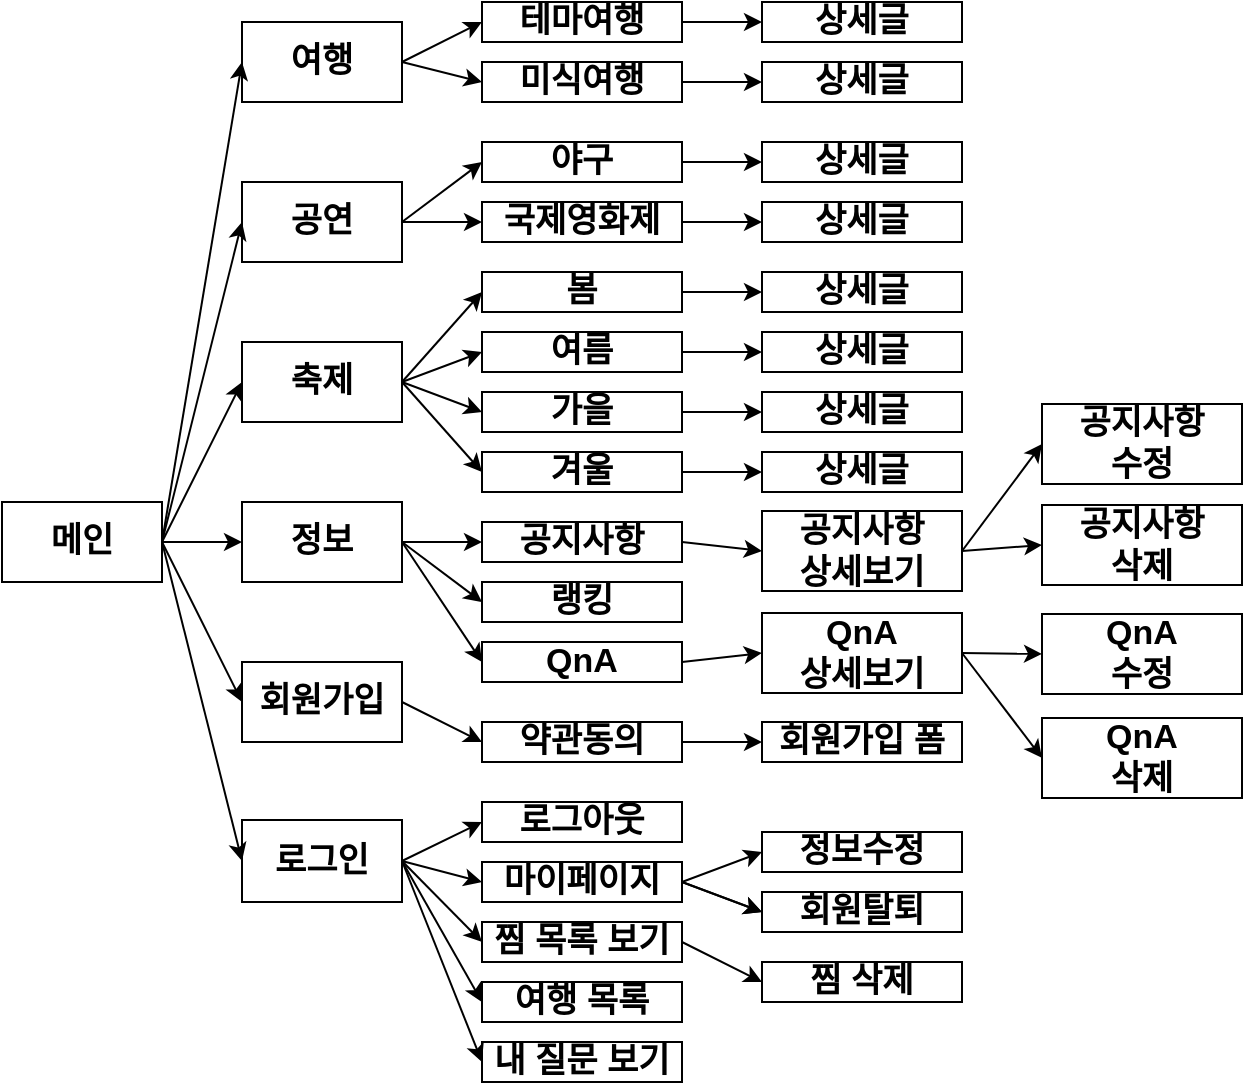 <mxfile version="21.3.2" type="device">
  <diagram name="페이지-1" id="47U-zDqAGhgLgEiXlFbR">
    <mxGraphModel dx="766" dy="786" grid="1" gridSize="10" guides="1" tooltips="1" connect="1" arrows="1" fold="1" page="1" pageScale="1" pageWidth="827" pageHeight="1169" math="0" shadow="0">
      <root>
        <mxCell id="0" />
        <mxCell id="1" parent="0" />
        <mxCell id="AufjUExqf9f4BOPJb4kG-1" value="메인" style="rounded=0;whiteSpace=wrap;html=1;fontSize=17;fontStyle=1" vertex="1" parent="1">
          <mxGeometry y="360" width="80" height="40" as="geometry" />
        </mxCell>
        <mxCell id="AufjUExqf9f4BOPJb4kG-2" value="정보" style="rounded=0;whiteSpace=wrap;html=1;fontSize=17;fontStyle=1" vertex="1" parent="1">
          <mxGeometry x="120" y="360" width="80" height="40" as="geometry" />
        </mxCell>
        <mxCell id="AufjUExqf9f4BOPJb4kG-3" value="축제" style="rounded=0;whiteSpace=wrap;html=1;fontSize=17;fontStyle=1" vertex="1" parent="1">
          <mxGeometry x="120" y="280" width="80" height="40" as="geometry" />
        </mxCell>
        <mxCell id="AufjUExqf9f4BOPJb4kG-4" value="공연" style="rounded=0;whiteSpace=wrap;html=1;fontSize=17;fontStyle=1" vertex="1" parent="1">
          <mxGeometry x="120" y="200" width="80" height="40" as="geometry" />
        </mxCell>
        <mxCell id="AufjUExqf9f4BOPJb4kG-5" value="회원가입" style="rounded=0;whiteSpace=wrap;html=1;fontSize=17;fontStyle=1" vertex="1" parent="1">
          <mxGeometry x="120" y="440" width="80" height="40" as="geometry" />
        </mxCell>
        <mxCell id="AufjUExqf9f4BOPJb4kG-6" value="여행" style="rounded=0;whiteSpace=wrap;html=1;fontSize=17;fontStyle=1" vertex="1" parent="1">
          <mxGeometry x="120" y="120" width="80" height="40" as="geometry" />
        </mxCell>
        <mxCell id="AufjUExqf9f4BOPJb4kG-7" value="" style="endArrow=classic;html=1;rounded=0;exitX=1;exitY=0.5;exitDx=0;exitDy=0;entryX=0;entryY=0.5;entryDx=0;entryDy=0;" edge="1" parent="1" source="AufjUExqf9f4BOPJb4kG-1" target="AufjUExqf9f4BOPJb4kG-6">
          <mxGeometry width="50" height="50" relative="1" as="geometry">
            <mxPoint x="290" y="430" as="sourcePoint" />
            <mxPoint x="340" y="380" as="targetPoint" />
          </mxGeometry>
        </mxCell>
        <mxCell id="AufjUExqf9f4BOPJb4kG-8" value="" style="endArrow=classic;html=1;rounded=0;entryX=0;entryY=0.5;entryDx=0;entryDy=0;exitX=1;exitY=0.5;exitDx=0;exitDy=0;" edge="1" parent="1" source="AufjUExqf9f4BOPJb4kG-1" target="AufjUExqf9f4BOPJb4kG-4">
          <mxGeometry width="50" height="50" relative="1" as="geometry">
            <mxPoint x="350" y="370" as="sourcePoint" />
            <mxPoint x="130" y="270" as="targetPoint" />
          </mxGeometry>
        </mxCell>
        <mxCell id="AufjUExqf9f4BOPJb4kG-9" value="" style="endArrow=classic;html=1;rounded=0;entryX=0;entryY=0.5;entryDx=0;entryDy=0;exitX=1;exitY=0.5;exitDx=0;exitDy=0;" edge="1" parent="1" source="AufjUExqf9f4BOPJb4kG-1" target="AufjUExqf9f4BOPJb4kG-3">
          <mxGeometry width="50" height="50" relative="1" as="geometry">
            <mxPoint x="430" y="430" as="sourcePoint" />
            <mxPoint x="130" y="330" as="targetPoint" />
          </mxGeometry>
        </mxCell>
        <mxCell id="AufjUExqf9f4BOPJb4kG-10" value="" style="endArrow=classic;html=1;rounded=0;entryX=0;entryY=0.5;entryDx=0;entryDy=0;exitX=1;exitY=0.5;exitDx=0;exitDy=0;" edge="1" parent="1" source="AufjUExqf9f4BOPJb4kG-1" target="AufjUExqf9f4BOPJb4kG-2">
          <mxGeometry width="50" height="50" relative="1" as="geometry">
            <mxPoint x="390" y="440" as="sourcePoint" />
            <mxPoint x="140" y="340" as="targetPoint" />
          </mxGeometry>
        </mxCell>
        <mxCell id="AufjUExqf9f4BOPJb4kG-11" value="" style="endArrow=classic;html=1;rounded=0;entryX=0;entryY=0.5;entryDx=0;entryDy=0;exitX=1;exitY=0.5;exitDx=0;exitDy=0;" edge="1" parent="1" source="AufjUExqf9f4BOPJb4kG-1" target="AufjUExqf9f4BOPJb4kG-5">
          <mxGeometry width="50" height="50" relative="1" as="geometry">
            <mxPoint x="310" y="420" as="sourcePoint" />
            <mxPoint x="150" y="350" as="targetPoint" />
          </mxGeometry>
        </mxCell>
        <mxCell id="AufjUExqf9f4BOPJb4kG-12" value="테마여행" style="rounded=0;whiteSpace=wrap;html=1;fontSize=17;fontStyle=1" vertex="1" parent="1">
          <mxGeometry x="240" y="110" width="100" height="20" as="geometry" />
        </mxCell>
        <mxCell id="AufjUExqf9f4BOPJb4kG-14" value="미식여행" style="rounded=0;whiteSpace=wrap;html=1;fontSize=17;fontStyle=1" vertex="1" parent="1">
          <mxGeometry x="240" y="140" width="100" height="20" as="geometry" />
        </mxCell>
        <mxCell id="AufjUExqf9f4BOPJb4kG-16" value="야구" style="rounded=0;whiteSpace=wrap;html=1;fontSize=17;fontStyle=1" vertex="1" parent="1">
          <mxGeometry x="240" y="180" width="100" height="20" as="geometry" />
        </mxCell>
        <mxCell id="AufjUExqf9f4BOPJb4kG-17" value="국제영화제" style="rounded=0;whiteSpace=wrap;html=1;fontSize=17;fontStyle=1" vertex="1" parent="1">
          <mxGeometry x="240" y="210" width="100" height="20" as="geometry" />
        </mxCell>
        <mxCell id="AufjUExqf9f4BOPJb4kG-18" value="봄" style="rounded=0;whiteSpace=wrap;html=1;fontSize=17;fontStyle=1" vertex="1" parent="1">
          <mxGeometry x="240" y="245" width="100" height="20" as="geometry" />
        </mxCell>
        <mxCell id="AufjUExqf9f4BOPJb4kG-19" value="여름" style="rounded=0;whiteSpace=wrap;html=1;fontSize=17;fontStyle=1" vertex="1" parent="1">
          <mxGeometry x="240" y="275" width="100" height="20" as="geometry" />
        </mxCell>
        <mxCell id="AufjUExqf9f4BOPJb4kG-21" value="공지사항" style="rounded=0;whiteSpace=wrap;html=1;fontSize=17;fontStyle=1" vertex="1" parent="1">
          <mxGeometry x="240" y="370" width="100" height="20" as="geometry" />
        </mxCell>
        <mxCell id="AufjUExqf9f4BOPJb4kG-22" value="랭킹" style="rounded=0;whiteSpace=wrap;html=1;fontSize=17;fontStyle=1" vertex="1" parent="1">
          <mxGeometry x="240" y="400" width="100" height="20" as="geometry" />
        </mxCell>
        <mxCell id="AufjUExqf9f4BOPJb4kG-23" value="약관동의" style="rounded=0;whiteSpace=wrap;html=1;fontSize=17;fontStyle=1" vertex="1" parent="1">
          <mxGeometry x="240" y="470" width="100" height="20" as="geometry" />
        </mxCell>
        <mxCell id="AufjUExqf9f4BOPJb4kG-24" value="로그인" style="rounded=0;whiteSpace=wrap;html=1;fontSize=17;fontStyle=1" vertex="1" parent="1">
          <mxGeometry x="120" y="519" width="80" height="41" as="geometry" />
        </mxCell>
        <mxCell id="AufjUExqf9f4BOPJb4kG-25" value="가을" style="rounded=0;whiteSpace=wrap;html=1;fontSize=17;fontStyle=1" vertex="1" parent="1">
          <mxGeometry x="240" y="305" width="100" height="20" as="geometry" />
        </mxCell>
        <mxCell id="AufjUExqf9f4BOPJb4kG-26" value="겨울" style="rounded=0;whiteSpace=wrap;html=1;fontSize=17;fontStyle=1" vertex="1" parent="1">
          <mxGeometry x="240" y="335" width="100" height="20" as="geometry" />
        </mxCell>
        <mxCell id="AufjUExqf9f4BOPJb4kG-27" value="QnA" style="rounded=0;whiteSpace=wrap;html=1;fontSize=17;fontStyle=1" vertex="1" parent="1">
          <mxGeometry x="240" y="430" width="100" height="20" as="geometry" />
        </mxCell>
        <mxCell id="AufjUExqf9f4BOPJb4kG-28" value="로그아웃" style="rounded=0;whiteSpace=wrap;html=1;fontSize=17;fontStyle=1" vertex="1" parent="1">
          <mxGeometry x="240" y="510" width="100" height="20" as="geometry" />
        </mxCell>
        <mxCell id="AufjUExqf9f4BOPJb4kG-29" value="마이페이지" style="rounded=0;whiteSpace=wrap;html=1;fontSize=17;fontStyle=1" vertex="1" parent="1">
          <mxGeometry x="240" y="540" width="100" height="20" as="geometry" />
        </mxCell>
        <mxCell id="AufjUExqf9f4BOPJb4kG-30" value="찜 목록 보기" style="rounded=0;whiteSpace=wrap;html=1;fontSize=17;fontStyle=1" vertex="1" parent="1">
          <mxGeometry x="240" y="570" width="100" height="20" as="geometry" />
        </mxCell>
        <mxCell id="AufjUExqf9f4BOPJb4kG-31" value="여행 목록" style="rounded=0;whiteSpace=wrap;html=1;fontSize=17;fontStyle=1" vertex="1" parent="1">
          <mxGeometry x="240" y="600" width="100" height="20" as="geometry" />
        </mxCell>
        <mxCell id="AufjUExqf9f4BOPJb4kG-32" value="내 질문 보기" style="rounded=0;whiteSpace=wrap;html=1;fontSize=17;fontStyle=1" vertex="1" parent="1">
          <mxGeometry x="240" y="630" width="100" height="20" as="geometry" />
        </mxCell>
        <mxCell id="AufjUExqf9f4BOPJb4kG-33" value="회원탈퇴" style="rounded=0;whiteSpace=wrap;html=1;fontSize=17;fontStyle=1" vertex="1" parent="1">
          <mxGeometry x="380" y="555" width="100" height="20" as="geometry" />
        </mxCell>
        <mxCell id="AufjUExqf9f4BOPJb4kG-34" value="정보수정" style="rounded=0;whiteSpace=wrap;html=1;fontSize=17;fontStyle=1" vertex="1" parent="1">
          <mxGeometry x="380" y="525" width="100" height="20" as="geometry" />
        </mxCell>
        <mxCell id="AufjUExqf9f4BOPJb4kG-37" value="" style="endArrow=classic;html=1;rounded=0;exitX=1;exitY=0.5;exitDx=0;exitDy=0;entryX=0;entryY=0.5;entryDx=0;entryDy=0;" edge="1" parent="1" source="AufjUExqf9f4BOPJb4kG-6" target="AufjUExqf9f4BOPJb4kG-12">
          <mxGeometry width="50" height="50" relative="1" as="geometry">
            <mxPoint x="300" y="350" as="sourcePoint" />
            <mxPoint x="350" y="300" as="targetPoint" />
          </mxGeometry>
        </mxCell>
        <mxCell id="AufjUExqf9f4BOPJb4kG-38" value="" style="endArrow=classic;html=1;rounded=0;exitX=1;exitY=0.5;exitDx=0;exitDy=0;entryX=0;entryY=0.5;entryDx=0;entryDy=0;" edge="1" parent="1" source="AufjUExqf9f4BOPJb4kG-6" target="AufjUExqf9f4BOPJb4kG-14">
          <mxGeometry width="50" height="50" relative="1" as="geometry">
            <mxPoint x="210" y="150" as="sourcePoint" />
            <mxPoint x="250" y="130" as="targetPoint" />
          </mxGeometry>
        </mxCell>
        <mxCell id="AufjUExqf9f4BOPJb4kG-39" value="" style="endArrow=classic;html=1;rounded=0;entryX=0;entryY=0.5;entryDx=0;entryDy=0;exitX=1;exitY=0.5;exitDx=0;exitDy=0;" edge="1" parent="1" source="AufjUExqf9f4BOPJb4kG-4" target="AufjUExqf9f4BOPJb4kG-16">
          <mxGeometry width="50" height="50" relative="1" as="geometry">
            <mxPoint x="220" y="220" as="sourcePoint" />
            <mxPoint x="260" y="140" as="targetPoint" />
          </mxGeometry>
        </mxCell>
        <mxCell id="AufjUExqf9f4BOPJb4kG-40" value="" style="endArrow=classic;html=1;rounded=0;entryX=0;entryY=0.5;entryDx=0;entryDy=0;exitX=1;exitY=0.5;exitDx=0;exitDy=0;" edge="1" parent="1" source="AufjUExqf9f4BOPJb4kG-4" target="AufjUExqf9f4BOPJb4kG-17">
          <mxGeometry width="50" height="50" relative="1" as="geometry">
            <mxPoint x="210" y="230" as="sourcePoint" />
            <mxPoint x="250" y="200" as="targetPoint" />
          </mxGeometry>
        </mxCell>
        <mxCell id="AufjUExqf9f4BOPJb4kG-41" value="" style="endArrow=classic;html=1;rounded=0;entryX=0;entryY=0.5;entryDx=0;entryDy=0;exitX=1;exitY=0.5;exitDx=0;exitDy=0;" edge="1" parent="1" source="AufjUExqf9f4BOPJb4kG-3" target="AufjUExqf9f4BOPJb4kG-18">
          <mxGeometry width="50" height="50" relative="1" as="geometry">
            <mxPoint x="220" y="240" as="sourcePoint" />
            <mxPoint x="260" y="210" as="targetPoint" />
          </mxGeometry>
        </mxCell>
        <mxCell id="AufjUExqf9f4BOPJb4kG-42" value="" style="endArrow=classic;html=1;rounded=0;entryX=0;entryY=0.5;entryDx=0;entryDy=0;exitX=1;exitY=0.5;exitDx=0;exitDy=0;" edge="1" parent="1" source="AufjUExqf9f4BOPJb4kG-3" target="AufjUExqf9f4BOPJb4kG-19">
          <mxGeometry width="50" height="50" relative="1" as="geometry">
            <mxPoint x="230" y="250" as="sourcePoint" />
            <mxPoint x="270" y="220" as="targetPoint" />
          </mxGeometry>
        </mxCell>
        <mxCell id="AufjUExqf9f4BOPJb4kG-43" value="" style="endArrow=classic;html=1;rounded=0;entryX=0;entryY=0.5;entryDx=0;entryDy=0;exitX=1;exitY=0.5;exitDx=0;exitDy=0;" edge="1" parent="1" source="AufjUExqf9f4BOPJb4kG-3" target="AufjUExqf9f4BOPJb4kG-25">
          <mxGeometry width="50" height="50" relative="1" as="geometry">
            <mxPoint x="240" y="260" as="sourcePoint" />
            <mxPoint x="280" y="230" as="targetPoint" />
          </mxGeometry>
        </mxCell>
        <mxCell id="AufjUExqf9f4BOPJb4kG-44" value="" style="endArrow=classic;html=1;rounded=0;entryX=0;entryY=0.5;entryDx=0;entryDy=0;exitX=1;exitY=0.5;exitDx=0;exitDy=0;" edge="1" parent="1" source="AufjUExqf9f4BOPJb4kG-3" target="AufjUExqf9f4BOPJb4kG-26">
          <mxGeometry width="50" height="50" relative="1" as="geometry">
            <mxPoint x="250" y="270" as="sourcePoint" />
            <mxPoint x="290" y="240" as="targetPoint" />
          </mxGeometry>
        </mxCell>
        <mxCell id="AufjUExqf9f4BOPJb4kG-45" value="" style="endArrow=classic;html=1;rounded=0;entryX=0;entryY=0.5;entryDx=0;entryDy=0;exitX=1;exitY=0.5;exitDx=0;exitDy=0;" edge="1" parent="1" source="AufjUExqf9f4BOPJb4kG-2" target="AufjUExqf9f4BOPJb4kG-21">
          <mxGeometry width="50" height="50" relative="1" as="geometry">
            <mxPoint x="260" y="280" as="sourcePoint" />
            <mxPoint x="300" y="250" as="targetPoint" />
          </mxGeometry>
        </mxCell>
        <mxCell id="AufjUExqf9f4BOPJb4kG-46" value="" style="endArrow=classic;html=1;rounded=0;entryX=0;entryY=0.5;entryDx=0;entryDy=0;exitX=1;exitY=0.5;exitDx=0;exitDy=0;" edge="1" parent="1" source="AufjUExqf9f4BOPJb4kG-2" target="AufjUExqf9f4BOPJb4kG-22">
          <mxGeometry width="50" height="50" relative="1" as="geometry">
            <mxPoint x="270" y="290" as="sourcePoint" />
            <mxPoint x="310" y="260" as="targetPoint" />
          </mxGeometry>
        </mxCell>
        <mxCell id="AufjUExqf9f4BOPJb4kG-47" value="" style="endArrow=classic;html=1;rounded=0;entryX=0;entryY=0.5;entryDx=0;entryDy=0;exitX=1;exitY=0.5;exitDx=0;exitDy=0;" edge="1" parent="1" source="AufjUExqf9f4BOPJb4kG-2" target="AufjUExqf9f4BOPJb4kG-27">
          <mxGeometry width="50" height="50" relative="1" as="geometry">
            <mxPoint x="280" y="300" as="sourcePoint" />
            <mxPoint x="320" y="270" as="targetPoint" />
          </mxGeometry>
        </mxCell>
        <mxCell id="AufjUExqf9f4BOPJb4kG-48" value="" style="endArrow=classic;html=1;rounded=0;entryX=0;entryY=0.5;entryDx=0;entryDy=0;exitX=1;exitY=0.5;exitDx=0;exitDy=0;" edge="1" parent="1" source="AufjUExqf9f4BOPJb4kG-5" target="AufjUExqf9f4BOPJb4kG-23">
          <mxGeometry width="50" height="50" relative="1" as="geometry">
            <mxPoint x="290" y="310" as="sourcePoint" />
            <mxPoint x="330" y="280" as="targetPoint" />
          </mxGeometry>
        </mxCell>
        <mxCell id="AufjUExqf9f4BOPJb4kG-50" value="" style="endArrow=classic;html=1;rounded=0;entryX=0;entryY=0.5;entryDx=0;entryDy=0;exitX=1;exitY=0.5;exitDx=0;exitDy=0;" edge="1" parent="1" source="AufjUExqf9f4BOPJb4kG-24" target="AufjUExqf9f4BOPJb4kG-28">
          <mxGeometry width="50" height="50" relative="1" as="geometry">
            <mxPoint x="310" y="330" as="sourcePoint" />
            <mxPoint x="350" y="300" as="targetPoint" />
          </mxGeometry>
        </mxCell>
        <mxCell id="AufjUExqf9f4BOPJb4kG-53" value="" style="endArrow=classic;html=1;rounded=0;exitX=1;exitY=0.5;exitDx=0;exitDy=0;entryX=0;entryY=0.5;entryDx=0;entryDy=0;" edge="1" parent="1" source="AufjUExqf9f4BOPJb4kG-23" target="AufjUExqf9f4BOPJb4kG-54">
          <mxGeometry width="50" height="50" relative="1" as="geometry">
            <mxPoint x="350" y="490" as="sourcePoint" />
            <mxPoint x="310" y="620" as="targetPoint" />
          </mxGeometry>
        </mxCell>
        <mxCell id="AufjUExqf9f4BOPJb4kG-54" value="회원가입 폼" style="rounded=0;whiteSpace=wrap;html=1;fontSize=17;fontStyle=1" vertex="1" parent="1">
          <mxGeometry x="380" y="470" width="100" height="20" as="geometry" />
        </mxCell>
        <mxCell id="AufjUExqf9f4BOPJb4kG-56" value="" style="endArrow=classic;html=1;rounded=0;entryX=0;entryY=0.5;entryDx=0;entryDy=0;exitX=1;exitY=0.5;exitDx=0;exitDy=0;" edge="1" parent="1" source="AufjUExqf9f4BOPJb4kG-24" target="AufjUExqf9f4BOPJb4kG-30">
          <mxGeometry width="50" height="50" relative="1" as="geometry">
            <mxPoint x="210" y="470" as="sourcePoint" />
            <mxPoint x="250" y="490" as="targetPoint" />
          </mxGeometry>
        </mxCell>
        <mxCell id="AufjUExqf9f4BOPJb4kG-57" value="" style="endArrow=classic;html=1;rounded=0;entryX=0;entryY=0.5;entryDx=0;entryDy=0;exitX=1;exitY=0.5;exitDx=0;exitDy=0;" edge="1" parent="1" source="AufjUExqf9f4BOPJb4kG-24" target="AufjUExqf9f4BOPJb4kG-29">
          <mxGeometry width="50" height="50" relative="1" as="geometry">
            <mxPoint x="220" y="480" as="sourcePoint" />
            <mxPoint x="260" y="500" as="targetPoint" />
          </mxGeometry>
        </mxCell>
        <mxCell id="AufjUExqf9f4BOPJb4kG-58" value="" style="endArrow=classic;html=1;rounded=0;entryX=0;entryY=0.5;entryDx=0;entryDy=0;exitX=1;exitY=0.5;exitDx=0;exitDy=0;" edge="1" parent="1" source="AufjUExqf9f4BOPJb4kG-24" target="AufjUExqf9f4BOPJb4kG-31">
          <mxGeometry width="50" height="50" relative="1" as="geometry">
            <mxPoint x="230" y="490" as="sourcePoint" />
            <mxPoint x="270" y="510" as="targetPoint" />
          </mxGeometry>
        </mxCell>
        <mxCell id="AufjUExqf9f4BOPJb4kG-59" value="" style="endArrow=classic;html=1;rounded=0;entryX=0;entryY=0.5;entryDx=0;entryDy=0;exitX=1;exitY=0.5;exitDx=0;exitDy=0;" edge="1" parent="1" source="AufjUExqf9f4BOPJb4kG-24" target="AufjUExqf9f4BOPJb4kG-32">
          <mxGeometry width="50" height="50" relative="1" as="geometry">
            <mxPoint x="240" y="500" as="sourcePoint" />
            <mxPoint x="280" y="520" as="targetPoint" />
          </mxGeometry>
        </mxCell>
        <mxCell id="AufjUExqf9f4BOPJb4kG-60" value="" style="endArrow=classic;html=1;rounded=0;entryX=0;entryY=0.5;entryDx=0;entryDy=0;exitX=1;exitY=0.5;exitDx=0;exitDy=0;" edge="1" parent="1" source="AufjUExqf9f4BOPJb4kG-29" target="AufjUExqf9f4BOPJb4kG-34">
          <mxGeometry width="50" height="50" relative="1" as="geometry">
            <mxPoint x="250" y="510" as="sourcePoint" />
            <mxPoint x="290" y="530" as="targetPoint" />
          </mxGeometry>
        </mxCell>
        <mxCell id="AufjUExqf9f4BOPJb4kG-61" value="" style="endArrow=classic;html=1;rounded=0;entryX=0;entryY=0.5;entryDx=0;entryDy=0;exitX=1;exitY=0.5;exitDx=0;exitDy=0;" edge="1" parent="1" source="AufjUExqf9f4BOPJb4kG-29" target="AufjUExqf9f4BOPJb4kG-33">
          <mxGeometry width="50" height="50" relative="1" as="geometry">
            <mxPoint x="260" y="520" as="sourcePoint" />
            <mxPoint x="300" y="540" as="targetPoint" />
          </mxGeometry>
        </mxCell>
        <mxCell id="AufjUExqf9f4BOPJb4kG-62" value="" style="endArrow=classic;html=1;rounded=0;entryX=0;entryY=0.5;entryDx=0;entryDy=0;exitX=1;exitY=0.5;exitDx=0;exitDy=0;" edge="1" parent="1" source="AufjUExqf9f4BOPJb4kG-1" target="AufjUExqf9f4BOPJb4kG-24">
          <mxGeometry width="50" height="50" relative="1" as="geometry">
            <mxPoint x="90" y="390" as="sourcePoint" />
            <mxPoint x="130" y="470" as="targetPoint" />
          </mxGeometry>
        </mxCell>
        <mxCell id="AufjUExqf9f4BOPJb4kG-63" value="공지사항&lt;br&gt;상세보기" style="rounded=0;whiteSpace=wrap;html=1;fontSize=17;fontStyle=1" vertex="1" parent="1">
          <mxGeometry x="380" y="364.5" width="100" height="40" as="geometry" />
        </mxCell>
        <mxCell id="AufjUExqf9f4BOPJb4kG-64" value="QnA&lt;br&gt;상세보기" style="rounded=0;whiteSpace=wrap;html=1;fontSize=17;fontStyle=1" vertex="1" parent="1">
          <mxGeometry x="380" y="415.5" width="100" height="40" as="geometry" />
        </mxCell>
        <mxCell id="AufjUExqf9f4BOPJb4kG-65" value="공지사항&lt;br&gt;수정" style="rounded=0;whiteSpace=wrap;html=1;fontSize=17;fontStyle=1" vertex="1" parent="1">
          <mxGeometry x="520" y="311" width="100" height="40" as="geometry" />
        </mxCell>
        <mxCell id="AufjUExqf9f4BOPJb4kG-66" value="공지사항&lt;br&gt;삭제" style="rounded=0;whiteSpace=wrap;html=1;fontSize=17;fontStyle=1" vertex="1" parent="1">
          <mxGeometry x="520" y="361.5" width="100" height="40" as="geometry" />
        </mxCell>
        <mxCell id="AufjUExqf9f4BOPJb4kG-67" value="QnA&lt;br&gt;수정" style="rounded=0;whiteSpace=wrap;html=1;fontSize=17;fontStyle=1" vertex="1" parent="1">
          <mxGeometry x="520" y="416" width="100" height="40" as="geometry" />
        </mxCell>
        <mxCell id="AufjUExqf9f4BOPJb4kG-68" value="QnA&lt;br&gt;삭제" style="rounded=0;whiteSpace=wrap;html=1;fontSize=17;fontStyle=1" vertex="1" parent="1">
          <mxGeometry x="520" y="468" width="100" height="40" as="geometry" />
        </mxCell>
        <mxCell id="AufjUExqf9f4BOPJb4kG-69" value="" style="endArrow=classic;html=1;rounded=0;entryX=0;entryY=0.5;entryDx=0;entryDy=0;exitX=1;exitY=0.5;exitDx=0;exitDy=0;" edge="1" parent="1" source="AufjUExqf9f4BOPJb4kG-63" target="AufjUExqf9f4BOPJb4kG-65">
          <mxGeometry width="50" height="50" relative="1" as="geometry">
            <mxPoint x="90" y="390" as="sourcePoint" />
            <mxPoint x="130" y="470" as="targetPoint" />
          </mxGeometry>
        </mxCell>
        <mxCell id="AufjUExqf9f4BOPJb4kG-70" value="" style="endArrow=classic;html=1;rounded=0;entryX=0;entryY=0.5;entryDx=0;entryDy=0;exitX=1;exitY=0.5;exitDx=0;exitDy=0;" edge="1" parent="1" source="AufjUExqf9f4BOPJb4kG-64" target="AufjUExqf9f4BOPJb4kG-67">
          <mxGeometry width="50" height="50" relative="1" as="geometry">
            <mxPoint x="490" y="395" as="sourcePoint" />
            <mxPoint x="530" y="341" as="targetPoint" />
          </mxGeometry>
        </mxCell>
        <mxCell id="AufjUExqf9f4BOPJb4kG-71" value="" style="endArrow=classic;html=1;rounded=0;entryX=0;entryY=0.5;entryDx=0;entryDy=0;exitX=1;exitY=0.5;exitDx=0;exitDy=0;" edge="1" parent="1" source="AufjUExqf9f4BOPJb4kG-63" target="AufjUExqf9f4BOPJb4kG-66">
          <mxGeometry width="50" height="50" relative="1" as="geometry">
            <mxPoint x="490" y="446" as="sourcePoint" />
            <mxPoint x="530" y="446" as="targetPoint" />
          </mxGeometry>
        </mxCell>
        <mxCell id="AufjUExqf9f4BOPJb4kG-72" value="" style="endArrow=classic;html=1;rounded=0;entryX=0;entryY=0.5;entryDx=0;entryDy=0;exitX=1;exitY=0.5;exitDx=0;exitDy=0;" edge="1" parent="1" source="AufjUExqf9f4BOPJb4kG-64" target="AufjUExqf9f4BOPJb4kG-68">
          <mxGeometry width="50" height="50" relative="1" as="geometry">
            <mxPoint x="490" y="395" as="sourcePoint" />
            <mxPoint x="530" y="392" as="targetPoint" />
          </mxGeometry>
        </mxCell>
        <mxCell id="AufjUExqf9f4BOPJb4kG-74" value="" style="endArrow=classic;html=1;rounded=0;entryX=0;entryY=0.5;entryDx=0;entryDy=0;exitX=1;exitY=0.5;exitDx=0;exitDy=0;" edge="1" parent="1" source="AufjUExqf9f4BOPJb4kG-21" target="AufjUExqf9f4BOPJb4kG-63">
          <mxGeometry width="50" height="50" relative="1" as="geometry">
            <mxPoint x="500" y="456" as="sourcePoint" />
            <mxPoint x="540" y="508" as="targetPoint" />
          </mxGeometry>
        </mxCell>
        <mxCell id="AufjUExqf9f4BOPJb4kG-75" value="" style="endArrow=classic;html=1;rounded=0;entryX=0;entryY=0.5;entryDx=0;entryDy=0;exitX=1;exitY=0.5;exitDx=0;exitDy=0;" edge="1" parent="1" source="AufjUExqf9f4BOPJb4kG-27" target="AufjUExqf9f4BOPJb4kG-64">
          <mxGeometry width="50" height="50" relative="1" as="geometry">
            <mxPoint x="510" y="466" as="sourcePoint" />
            <mxPoint x="550" y="518" as="targetPoint" />
          </mxGeometry>
        </mxCell>
        <mxCell id="AufjUExqf9f4BOPJb4kG-76" value="찜 삭제" style="rounded=0;whiteSpace=wrap;html=1;fontSize=17;fontStyle=1" vertex="1" parent="1">
          <mxGeometry x="380" y="590" width="100" height="20" as="geometry" />
        </mxCell>
        <mxCell id="AufjUExqf9f4BOPJb4kG-77" value="" style="endArrow=classic;html=1;rounded=0;entryX=0;entryY=0.5;entryDx=0;entryDy=0;exitX=1;exitY=0.5;exitDx=0;exitDy=0;" edge="1" parent="1">
          <mxGeometry width="50" height="50" relative="1" as="geometry">
            <mxPoint x="340" y="550" as="sourcePoint" />
            <mxPoint x="380" y="565" as="targetPoint" />
          </mxGeometry>
        </mxCell>
        <mxCell id="AufjUExqf9f4BOPJb4kG-78" value="" style="endArrow=classic;html=1;rounded=0;exitX=1;exitY=0.5;exitDx=0;exitDy=0;entryX=0;entryY=0.5;entryDx=0;entryDy=0;" edge="1" parent="1" source="AufjUExqf9f4BOPJb4kG-30" target="AufjUExqf9f4BOPJb4kG-76">
          <mxGeometry width="50" height="50" relative="1" as="geometry">
            <mxPoint x="350" y="490" as="sourcePoint" />
            <mxPoint x="390" y="490" as="targetPoint" />
          </mxGeometry>
        </mxCell>
        <mxCell id="AufjUExqf9f4BOPJb4kG-80" value="상세글" style="rounded=0;whiteSpace=wrap;html=1;fontSize=17;fontStyle=1" vertex="1" parent="1">
          <mxGeometry x="380" y="110" width="100" height="20" as="geometry" />
        </mxCell>
        <mxCell id="AufjUExqf9f4BOPJb4kG-81" value="상세글" style="rounded=0;whiteSpace=wrap;html=1;fontSize=17;fontStyle=1" vertex="1" parent="1">
          <mxGeometry x="380" y="140" width="100" height="20" as="geometry" />
        </mxCell>
        <mxCell id="AufjUExqf9f4BOPJb4kG-82" value="상세글" style="rounded=0;whiteSpace=wrap;html=1;fontSize=17;fontStyle=1" vertex="1" parent="1">
          <mxGeometry x="380" y="180" width="100" height="20" as="geometry" />
        </mxCell>
        <mxCell id="AufjUExqf9f4BOPJb4kG-83" value="상세글" style="rounded=0;whiteSpace=wrap;html=1;fontSize=17;fontStyle=1" vertex="1" parent="1">
          <mxGeometry x="380" y="210" width="100" height="20" as="geometry" />
        </mxCell>
        <mxCell id="AufjUExqf9f4BOPJb4kG-84" value="상세글" style="rounded=0;whiteSpace=wrap;html=1;fontSize=17;fontStyle=1" vertex="1" parent="1">
          <mxGeometry x="380" y="245" width="100" height="20" as="geometry" />
        </mxCell>
        <mxCell id="AufjUExqf9f4BOPJb4kG-85" value="상세글" style="rounded=0;whiteSpace=wrap;html=1;fontSize=17;fontStyle=1" vertex="1" parent="1">
          <mxGeometry x="380" y="275" width="100" height="20" as="geometry" />
        </mxCell>
        <mxCell id="AufjUExqf9f4BOPJb4kG-86" value="상세글" style="rounded=0;whiteSpace=wrap;html=1;fontSize=17;fontStyle=1" vertex="1" parent="1">
          <mxGeometry x="380" y="305" width="100" height="20" as="geometry" />
        </mxCell>
        <mxCell id="AufjUExqf9f4BOPJb4kG-87" value="상세글" style="rounded=0;whiteSpace=wrap;html=1;fontSize=17;fontStyle=1" vertex="1" parent="1">
          <mxGeometry x="380" y="335" width="100" height="20" as="geometry" />
        </mxCell>
        <mxCell id="AufjUExqf9f4BOPJb4kG-88" value="" style="endArrow=classic;html=1;rounded=0;entryX=0;entryY=0.5;entryDx=0;entryDy=0;exitX=1;exitY=0.5;exitDx=0;exitDy=0;" edge="1" parent="1" source="AufjUExqf9f4BOPJb4kG-12" target="AufjUExqf9f4BOPJb4kG-80">
          <mxGeometry width="50" height="50" relative="1" as="geometry">
            <mxPoint x="350" y="390" as="sourcePoint" />
            <mxPoint x="390" y="395" as="targetPoint" />
          </mxGeometry>
        </mxCell>
        <mxCell id="AufjUExqf9f4BOPJb4kG-89" value="" style="endArrow=classic;html=1;rounded=0;entryX=0;entryY=0.5;entryDx=0;entryDy=0;exitX=1;exitY=0.5;exitDx=0;exitDy=0;" edge="1" parent="1" source="AufjUExqf9f4BOPJb4kG-14" target="AufjUExqf9f4BOPJb4kG-81">
          <mxGeometry width="50" height="50" relative="1" as="geometry">
            <mxPoint x="350" y="130" as="sourcePoint" />
            <mxPoint x="390" y="130" as="targetPoint" />
          </mxGeometry>
        </mxCell>
        <mxCell id="AufjUExqf9f4BOPJb4kG-90" value="" style="endArrow=classic;html=1;rounded=0;entryX=0;entryY=0.5;entryDx=0;entryDy=0;exitX=1;exitY=0.5;exitDx=0;exitDy=0;" edge="1" parent="1" source="AufjUExqf9f4BOPJb4kG-16" target="AufjUExqf9f4BOPJb4kG-82">
          <mxGeometry width="50" height="50" relative="1" as="geometry">
            <mxPoint x="360" y="140" as="sourcePoint" />
            <mxPoint x="400" y="140" as="targetPoint" />
          </mxGeometry>
        </mxCell>
        <mxCell id="AufjUExqf9f4BOPJb4kG-91" value="" style="endArrow=classic;html=1;rounded=0;entryX=0;entryY=0.5;entryDx=0;entryDy=0;exitX=1;exitY=0.5;exitDx=0;exitDy=0;" edge="1" parent="1" source="AufjUExqf9f4BOPJb4kG-17" target="AufjUExqf9f4BOPJb4kG-83">
          <mxGeometry width="50" height="50" relative="1" as="geometry">
            <mxPoint x="370" y="150" as="sourcePoint" />
            <mxPoint x="410" y="150" as="targetPoint" />
          </mxGeometry>
        </mxCell>
        <mxCell id="AufjUExqf9f4BOPJb4kG-92" value="" style="endArrow=classic;html=1;rounded=0;entryX=0;entryY=0.5;entryDx=0;entryDy=0;exitX=1;exitY=0.5;exitDx=0;exitDy=0;" edge="1" parent="1" source="AufjUExqf9f4BOPJb4kG-18" target="AufjUExqf9f4BOPJb4kG-84">
          <mxGeometry width="50" height="50" relative="1" as="geometry">
            <mxPoint x="380" y="160" as="sourcePoint" />
            <mxPoint x="420" y="160" as="targetPoint" />
          </mxGeometry>
        </mxCell>
        <mxCell id="AufjUExqf9f4BOPJb4kG-93" value="" style="endArrow=classic;html=1;rounded=0;entryX=0;entryY=0.5;entryDx=0;entryDy=0;exitX=1;exitY=0.5;exitDx=0;exitDy=0;" edge="1" parent="1" source="AufjUExqf9f4BOPJb4kG-19" target="AufjUExqf9f4BOPJb4kG-85">
          <mxGeometry width="50" height="50" relative="1" as="geometry">
            <mxPoint x="350" y="265" as="sourcePoint" />
            <mxPoint x="390" y="265" as="targetPoint" />
          </mxGeometry>
        </mxCell>
        <mxCell id="AufjUExqf9f4BOPJb4kG-94" value="" style="endArrow=classic;html=1;rounded=0;entryX=0;entryY=0.5;entryDx=0;entryDy=0;exitX=1;exitY=0.5;exitDx=0;exitDy=0;" edge="1" parent="1" source="AufjUExqf9f4BOPJb4kG-25" target="AufjUExqf9f4BOPJb4kG-86">
          <mxGeometry width="50" height="50" relative="1" as="geometry">
            <mxPoint x="350" y="295" as="sourcePoint" />
            <mxPoint x="390" y="295" as="targetPoint" />
          </mxGeometry>
        </mxCell>
        <mxCell id="AufjUExqf9f4BOPJb4kG-95" value="" style="endArrow=classic;html=1;rounded=0;entryX=0;entryY=0.5;entryDx=0;entryDy=0;exitX=1;exitY=0.5;exitDx=0;exitDy=0;" edge="1" parent="1" source="AufjUExqf9f4BOPJb4kG-26" target="AufjUExqf9f4BOPJb4kG-87">
          <mxGeometry width="50" height="50" relative="1" as="geometry">
            <mxPoint x="350" y="325" as="sourcePoint" />
            <mxPoint x="390" y="325" as="targetPoint" />
          </mxGeometry>
        </mxCell>
      </root>
    </mxGraphModel>
  </diagram>
</mxfile>

